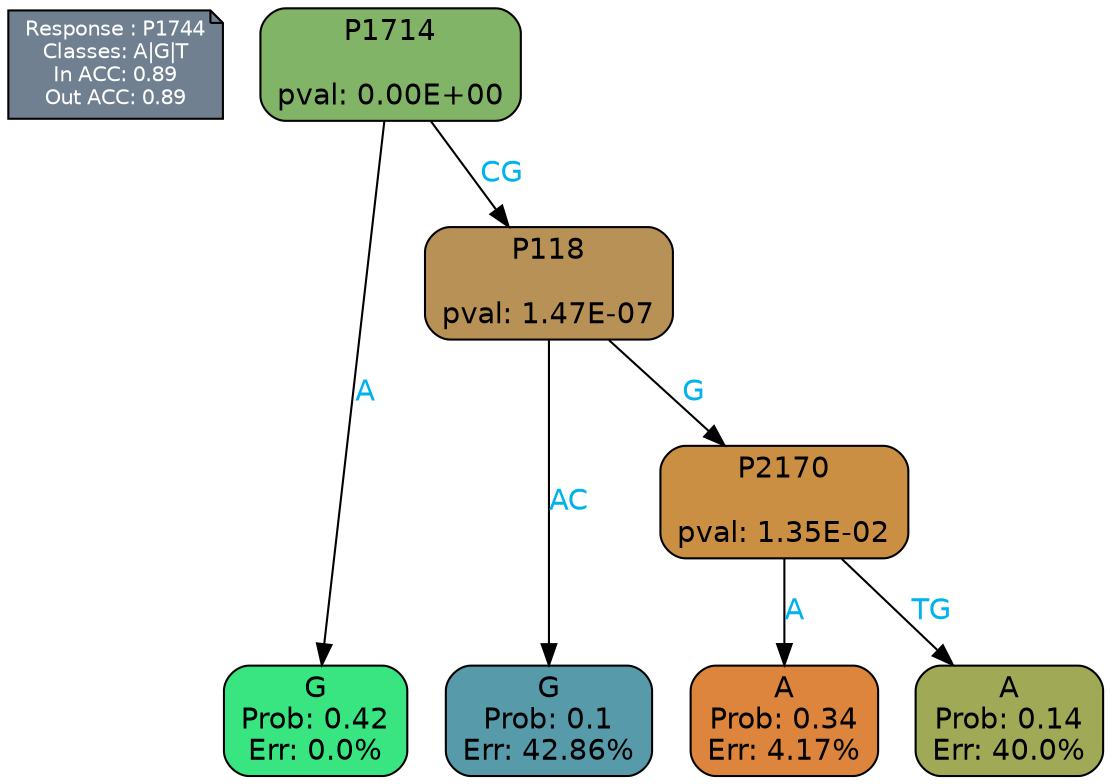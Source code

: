 digraph Tree {
node [shape=box, style="filled, rounded", color="black", fontname=helvetica] ;
graph [ranksep=equally, splines=polylines, bgcolor=transparent, dpi=600] ;
edge [fontname=helvetica] ;
LEGEND [label="Response : P1744
Classes: A|G|T
In ACC: 0.89
Out ACC: 0.89
",shape=note,align=left,style=filled,fillcolor="slategray",fontcolor="white",fontsize=10];1 [label="P1714

pval: 0.00E+00", fillcolor="#82b467"] ;
2 [label="G
Prob: 0.42
Err: 0.0%", fillcolor="#39e581"] ;
3 [label="P118

pval: 1.47E-07", fillcolor="#b79155"] ;
4 [label="G
Prob: 0.1
Err: 42.86%", fillcolor="#579bab"] ;
5 [label="P2170

pval: 1.35E-02", fillcolor="#cb8f43"] ;
6 [label="A
Prob: 0.34
Err: 4.17%", fillcolor="#dd853c"] ;
7 [label="A
Prob: 0.14
Err: 40.0%", fillcolor="#a0a955"] ;
1 -> 2 [label="A",fontcolor=deepskyblue2] ;
1 -> 3 [label="CG",fontcolor=deepskyblue2] ;
3 -> 4 [label="AC",fontcolor=deepskyblue2] ;
3 -> 5 [label="G",fontcolor=deepskyblue2] ;
5 -> 6 [label="A",fontcolor=deepskyblue2] ;
5 -> 7 [label="TG",fontcolor=deepskyblue2] ;
{rank = same; 2;4;6;7;}{rank = same; LEGEND;1;}}